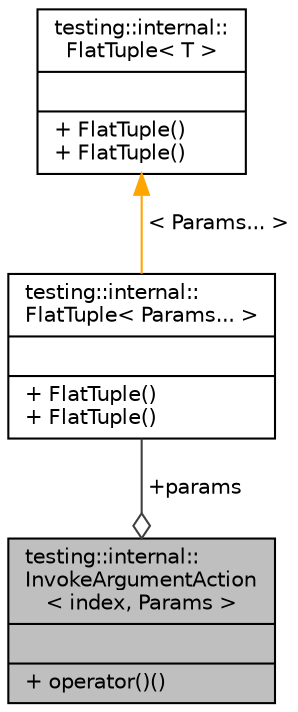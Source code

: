 digraph "testing::internal::InvokeArgumentAction&lt; index, Params &gt;"
{
 // INTERACTIVE_SVG=YES
 // LATEX_PDF_SIZE
  edge [fontname="Helvetica",fontsize="10",labelfontname="Helvetica",labelfontsize="10"];
  node [fontname="Helvetica",fontsize="10",shape=record];
  Node1 [label="{testing::internal::\lInvokeArgumentAction\l\< index, Params \>\n||+ operator()()\l}",height=0.2,width=0.4,color="black", fillcolor="grey75", style="filled", fontcolor="black",tooltip=" "];
  Node2 -> Node1 [color="grey25",fontsize="10",style="solid",label=" +params" ,arrowhead="odiamond",fontname="Helvetica"];
  Node2 [label="{testing::internal::\lFlatTuple\< Params... \>\n||+ FlatTuple()\l+ FlatTuple()\l}",height=0.2,width=0.4,color="black", fillcolor="white", style="filled",URL="$d8/d7b/classtesting_1_1internal_1_1_flat_tuple.html",tooltip=" "];
  Node3 -> Node2 [dir="back",color="orange",fontsize="10",style="solid",label=" \< Params... \>" ,fontname="Helvetica"];
  Node3 [label="{testing::internal::\lFlatTuple\< T \>\n||+ FlatTuple()\l+ FlatTuple()\l}",height=0.2,width=0.4,color="black", fillcolor="white", style="filled",URL="$d8/d7b/classtesting_1_1internal_1_1_flat_tuple.html",tooltip=" "];
}
